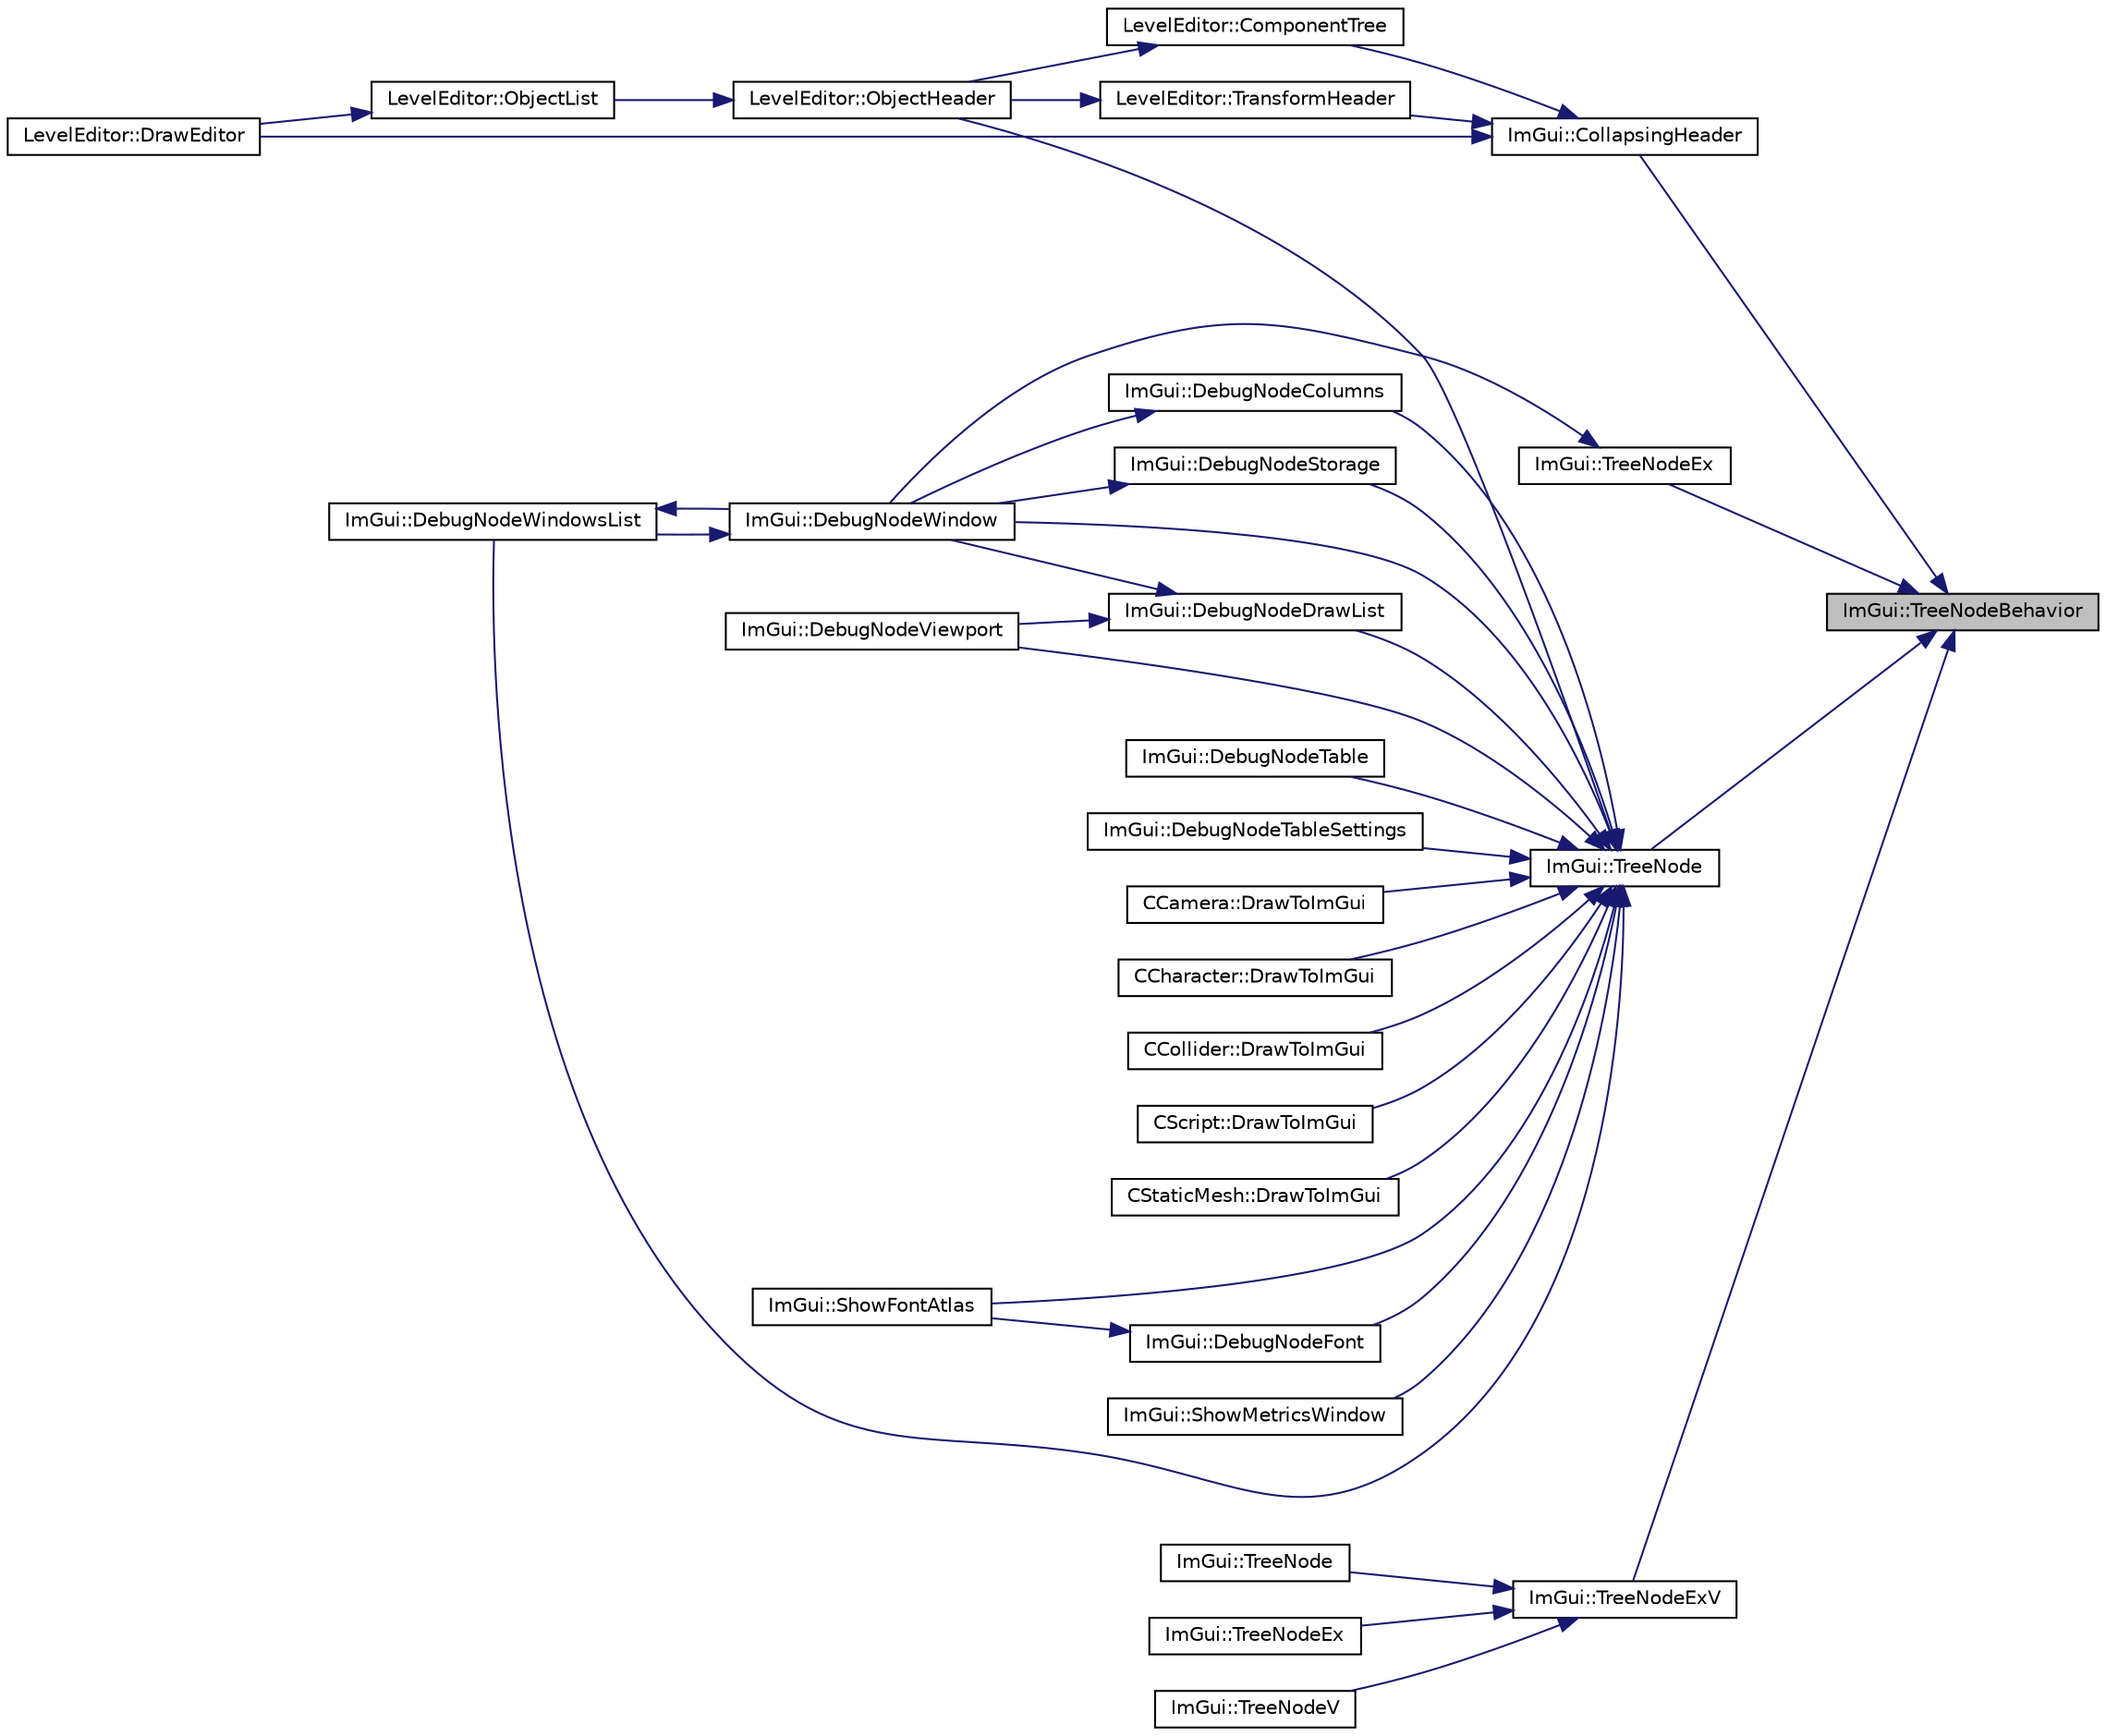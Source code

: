 digraph "ImGui::TreeNodeBehavior"
{
 // LATEX_PDF_SIZE
  edge [fontname="Helvetica",fontsize="10",labelfontname="Helvetica",labelfontsize="10"];
  node [fontname="Helvetica",fontsize="10",shape=record];
  rankdir="RL";
  Node1 [label="ImGui::TreeNodeBehavior",height=0.2,width=0.4,color="black", fillcolor="grey75", style="filled", fontcolor="black",tooltip=" "];
  Node1 -> Node2 [dir="back",color="midnightblue",fontsize="10",style="solid"];
  Node2 [label="ImGui::CollapsingHeader",height=0.2,width=0.4,color="black", fillcolor="white", style="filled",URL="$namespace_im_gui.html#ab52f9e08698c9d64abb05b98f5355146",tooltip=" "];
  Node2 -> Node3 [dir="back",color="midnightblue",fontsize="10",style="solid"];
  Node3 [label="LevelEditor::ComponentTree",height=0.2,width=0.4,color="black", fillcolor="white", style="filled",URL="$class_level_editor.html#ab1e226e2c9be2a33e3d73cfcc6dc9358",tooltip=" "];
  Node3 -> Node4 [dir="back",color="midnightblue",fontsize="10",style="solid"];
  Node4 [label="LevelEditor::ObjectHeader",height=0.2,width=0.4,color="black", fillcolor="white", style="filled",URL="$class_level_editor.html#a5ce65e32e9be38dc053d25a18e0018de",tooltip=" "];
  Node4 -> Node5 [dir="back",color="midnightblue",fontsize="10",style="solid"];
  Node5 [label="LevelEditor::ObjectList",height=0.2,width=0.4,color="black", fillcolor="white", style="filled",URL="$class_level_editor.html#a5d2e208fa4bc8f4fd463c8bc09e209f0",tooltip=" "];
  Node5 -> Node6 [dir="back",color="midnightblue",fontsize="10",style="solid"];
  Node6 [label="LevelEditor::DrawEditor",height=0.2,width=0.4,color="black", fillcolor="white", style="filled",URL="$class_level_editor.html#a4582620d8c322b6cb1d68dd32dcf5048",tooltip=" "];
  Node2 -> Node6 [dir="back",color="midnightblue",fontsize="10",style="solid"];
  Node2 -> Node7 [dir="back",color="midnightblue",fontsize="10",style="solid"];
  Node7 [label="LevelEditor::TransformHeader",height=0.2,width=0.4,color="black", fillcolor="white", style="filled",URL="$class_level_editor.html#aac394ace767b605adef1afdfb0473046",tooltip=" "];
  Node7 -> Node4 [dir="back",color="midnightblue",fontsize="10",style="solid"];
  Node1 -> Node8 [dir="back",color="midnightblue",fontsize="10",style="solid"];
  Node8 [label="ImGui::TreeNode",height=0.2,width=0.4,color="black", fillcolor="white", style="filled",URL="$namespace_im_gui.html#a4dff507ce8bbe0da9556bb50b1e60d7f",tooltip=" "];
  Node8 -> Node9 [dir="back",color="midnightblue",fontsize="10",style="solid"];
  Node9 [label="ImGui::DebugNodeColumns",height=0.2,width=0.4,color="black", fillcolor="white", style="filled",URL="$namespace_im_gui.html#a68c10eb20be9c419d00f2b5a9dfa6a38",tooltip=" "];
  Node9 -> Node10 [dir="back",color="midnightblue",fontsize="10",style="solid"];
  Node10 [label="ImGui::DebugNodeWindow",height=0.2,width=0.4,color="black", fillcolor="white", style="filled",URL="$namespace_im_gui.html#afcb602554925c5409977f0fb39f77e5d",tooltip=" "];
  Node10 -> Node11 [dir="back",color="midnightblue",fontsize="10",style="solid"];
  Node11 [label="ImGui::DebugNodeWindowsList",height=0.2,width=0.4,color="black", fillcolor="white", style="filled",URL="$namespace_im_gui.html#a8c2ed9f140c90d8eaca1e2cfd8f46142",tooltip=" "];
  Node11 -> Node10 [dir="back",color="midnightblue",fontsize="10",style="solid"];
  Node8 -> Node12 [dir="back",color="midnightblue",fontsize="10",style="solid"];
  Node12 [label="ImGui::DebugNodeDrawList",height=0.2,width=0.4,color="black", fillcolor="white", style="filled",URL="$namespace_im_gui.html#a4fb68e2b5853124ce4d05f455fed0ad4",tooltip=" "];
  Node12 -> Node13 [dir="back",color="midnightblue",fontsize="10",style="solid"];
  Node13 [label="ImGui::DebugNodeViewport",height=0.2,width=0.4,color="black", fillcolor="white", style="filled",URL="$namespace_im_gui.html#aa5e5f50f28c04a26264c0943c7281171",tooltip=" "];
  Node12 -> Node10 [dir="back",color="midnightblue",fontsize="10",style="solid"];
  Node8 -> Node14 [dir="back",color="midnightblue",fontsize="10",style="solid"];
  Node14 [label="ImGui::DebugNodeFont",height=0.2,width=0.4,color="black", fillcolor="white", style="filled",URL="$namespace_im_gui.html#ae0207d60728f7e6a47dbcd1d7d84e3cb",tooltip=" "];
  Node14 -> Node15 [dir="back",color="midnightblue",fontsize="10",style="solid"];
  Node15 [label="ImGui::ShowFontAtlas",height=0.2,width=0.4,color="black", fillcolor="white", style="filled",URL="$namespace_im_gui.html#acab51ec2b39577845309f24535381038",tooltip=" "];
  Node8 -> Node16 [dir="back",color="midnightblue",fontsize="10",style="solid"];
  Node16 [label="ImGui::DebugNodeStorage",height=0.2,width=0.4,color="black", fillcolor="white", style="filled",URL="$namespace_im_gui.html#a8e1aae1a79042976013f36d7f2e7ee70",tooltip=" "];
  Node16 -> Node10 [dir="back",color="midnightblue",fontsize="10",style="solid"];
  Node8 -> Node17 [dir="back",color="midnightblue",fontsize="10",style="solid"];
  Node17 [label="ImGui::DebugNodeTable",height=0.2,width=0.4,color="black", fillcolor="white", style="filled",URL="$namespace_im_gui.html#ae944ffc599add73d6f3220165475ffd8",tooltip=" "];
  Node8 -> Node18 [dir="back",color="midnightblue",fontsize="10",style="solid"];
  Node18 [label="ImGui::DebugNodeTableSettings",height=0.2,width=0.4,color="black", fillcolor="white", style="filled",URL="$namespace_im_gui.html#a476f5fea6e50fae946a366567da7f89f",tooltip=" "];
  Node8 -> Node13 [dir="back",color="midnightblue",fontsize="10",style="solid"];
  Node8 -> Node10 [dir="back",color="midnightblue",fontsize="10",style="solid"];
  Node8 -> Node11 [dir="back",color="midnightblue",fontsize="10",style="solid"];
  Node8 -> Node19 [dir="back",color="midnightblue",fontsize="10",style="solid"];
  Node19 [label="CCamera::DrawToImGui",height=0.2,width=0.4,color="black", fillcolor="white", style="filled",URL="$class_c_camera.html#a0bac4c460d157856f34fb815a131cdd0",tooltip="Draws to imgui."];
  Node8 -> Node20 [dir="back",color="midnightblue",fontsize="10",style="solid"];
  Node20 [label="CCharacter::DrawToImGui",height=0.2,width=0.4,color="black", fillcolor="white", style="filled",URL="$class_c_character.html#a037a51556b6aef411ec09613812f3ba4",tooltip="Draws to imgui."];
  Node8 -> Node21 [dir="back",color="midnightblue",fontsize="10",style="solid"];
  Node21 [label="CCollider::DrawToImGui",height=0.2,width=0.4,color="black", fillcolor="white", style="filled",URL="$class_c_collider.html#aafb37d9330706fa8ed0251a06ee6a7ab",tooltip="Draws to imgui."];
  Node8 -> Node22 [dir="back",color="midnightblue",fontsize="10",style="solid"];
  Node22 [label="CScript::DrawToImGui",height=0.2,width=0.4,color="black", fillcolor="white", style="filled",URL="$class_c_script.html#ab1754b7da43237ce0d2784a8ddb9205a",tooltip="Draws to imgui."];
  Node8 -> Node23 [dir="back",color="midnightblue",fontsize="10",style="solid"];
  Node23 [label="CStaticMesh::DrawToImGui",height=0.2,width=0.4,color="black", fillcolor="white", style="filled",URL="$class_c_static_mesh.html#abd835b6f7e95f4dbdc7bb4418ada46b4",tooltip="Draws to imgui."];
  Node8 -> Node4 [dir="back",color="midnightblue",fontsize="10",style="solid"];
  Node8 -> Node15 [dir="back",color="midnightblue",fontsize="10",style="solid"];
  Node8 -> Node24 [dir="back",color="midnightblue",fontsize="10",style="solid"];
  Node24 [label="ImGui::ShowMetricsWindow",height=0.2,width=0.4,color="black", fillcolor="white", style="filled",URL="$namespace_im_gui.html#afe7a28c6eb52fff3cc27d5a698fea4ff",tooltip=" "];
  Node1 -> Node25 [dir="back",color="midnightblue",fontsize="10",style="solid"];
  Node25 [label="ImGui::TreeNodeEx",height=0.2,width=0.4,color="black", fillcolor="white", style="filled",URL="$namespace_im_gui.html#a21f62e092dac9556a15a8edee2f70522",tooltip=" "];
  Node25 -> Node10 [dir="back",color="midnightblue",fontsize="10",style="solid"];
  Node1 -> Node26 [dir="back",color="midnightblue",fontsize="10",style="solid"];
  Node26 [label="ImGui::TreeNodeExV",height=0.2,width=0.4,color="black", fillcolor="white", style="filled",URL="$namespace_im_gui.html#a251cd4acbdad4cef2246d9b573a83ce0",tooltip=" "];
  Node26 -> Node27 [dir="back",color="midnightblue",fontsize="10",style="solid"];
  Node27 [label="ImGui::TreeNode",height=0.2,width=0.4,color="black", fillcolor="white", style="filled",URL="$namespace_im_gui.html#a6e6e4de20291002430854cbd8cd58843",tooltip=" "];
  Node26 -> Node28 [dir="back",color="midnightblue",fontsize="10",style="solid"];
  Node28 [label="ImGui::TreeNodeEx",height=0.2,width=0.4,color="black", fillcolor="white", style="filled",URL="$namespace_im_gui.html#a9ca2fae922b38cfddc3259f874c18a5d",tooltip=" "];
  Node26 -> Node29 [dir="back",color="midnightblue",fontsize="10",style="solid"];
  Node29 [label="ImGui::TreeNodeV",height=0.2,width=0.4,color="black", fillcolor="white", style="filled",URL="$namespace_im_gui.html#a9bc1075c583973d76d8d65ea89787453",tooltip=" "];
}
